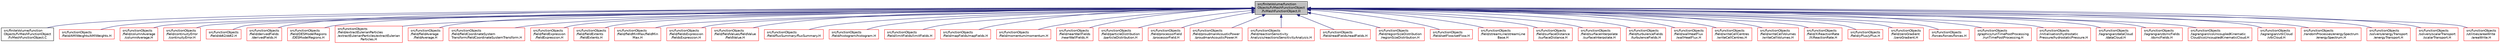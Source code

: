 digraph "src/finiteVolume/functionObjects/fvMeshFunctionObject/fvMeshFunctionObject.H"
{
  bgcolor="transparent";
  edge [fontname="Helvetica",fontsize="10",labelfontname="Helvetica",labelfontsize="10"];
  node [fontname="Helvetica",fontsize="10",shape=record];
  Node1 [label="src/finiteVolume/function\lObjects/fvMeshFunctionObject\l/fvMeshFunctionObject.H",height=0.2,width=0.4,color="black", fillcolor="grey75", style="filled" fontcolor="black"];
  Node1 -> Node2 [dir="back",color="midnightblue",fontsize="10",style="solid",fontname="Helvetica"];
  Node2 [label="src/finiteVolume/function\lObjects/fvMeshFunctionObject\l/fvMeshFunctionObject.C",height=0.2,width=0.4,color="black",URL="$fvMeshFunctionObject_8C.html"];
  Node1 -> Node3 [dir="back",color="midnightblue",fontsize="10",style="solid",fontname="Helvetica"];
  Node3 [label="src/functionObjects\l/field/AMIWeights/AMIWeights.H",height=0.2,width=0.4,color="red",URL="$AMIWeights_8H.html"];
  Node1 -> Node4 [dir="back",color="midnightblue",fontsize="10",style="solid",fontname="Helvetica"];
  Node4 [label="src/functionObjects\l/field/columnAverage\l/columnAverage.H",height=0.2,width=0.4,color="red",URL="$columnAverage_8H.html"];
  Node1 -> Node5 [dir="back",color="midnightblue",fontsize="10",style="solid",fontname="Helvetica"];
  Node5 [label="src/functionObjects\l/field/continuityError\l/continuityError.H",height=0.2,width=0.4,color="red",URL="$continuityError_8H.html"];
  Node1 -> Node6 [dir="back",color="midnightblue",fontsize="10",style="solid",fontname="Helvetica"];
  Node6 [label="src/functionObjects\l/field/ddt2/ddt2.H",height=0.2,width=0.4,color="red",URL="$ddt2_8H.html"];
  Node1 -> Node7 [dir="back",color="midnightblue",fontsize="10",style="solid",fontname="Helvetica"];
  Node7 [label="src/functionObjects\l/field/derivedFields\l/derivedFields.H",height=0.2,width=0.4,color="red",URL="$derivedFields_8H.html"];
  Node1 -> Node8 [dir="back",color="midnightblue",fontsize="10",style="solid",fontname="Helvetica"];
  Node8 [label="src/functionObjects\l/field/DESModelRegions\l/DESModelRegions.H",height=0.2,width=0.4,color="red",URL="$DESModelRegions_8H.html"];
  Node1 -> Node9 [dir="back",color="midnightblue",fontsize="10",style="solid",fontname="Helvetica"];
  Node9 [label="src/functionObjects\l/field/extractEulerianParticles\l/extractEulerianParticles/extractEulerian\lParticles.H",height=0.2,width=0.4,color="red",URL="$extractEulerianParticles_8H.html"];
  Node1 -> Node10 [dir="back",color="midnightblue",fontsize="10",style="solid",fontname="Helvetica"];
  Node10 [label="src/functionObjects\l/field/fieldAverage\l/fieldAverage.H",height=0.2,width=0.4,color="red",URL="$fieldAverage_8H.html"];
  Node1 -> Node11 [dir="back",color="midnightblue",fontsize="10",style="solid",fontname="Helvetica"];
  Node11 [label="src/functionObjects\l/field/fieldCoordinateSystem\lTransform/fieldCoordinateSystemTransform.H",height=0.2,width=0.4,color="red",URL="$fieldCoordinateSystemTransform_8H.html"];
  Node1 -> Node12 [dir="back",color="midnightblue",fontsize="10",style="solid",fontname="Helvetica"];
  Node12 [label="src/functionObjects\l/field/fieldExpression\l/fieldExpression.H",height=0.2,width=0.4,color="red",URL="$fieldExpression_8H.html"];
  Node1 -> Node13 [dir="back",color="midnightblue",fontsize="10",style="solid",fontname="Helvetica"];
  Node13 [label="src/functionObjects\l/field/fieldExtents\l/fieldExtents.H",height=0.2,width=0.4,color="red",URL="$fieldExtents_8H.html"];
  Node1 -> Node14 [dir="back",color="midnightblue",fontsize="10",style="solid",fontname="Helvetica"];
  Node14 [label="src/functionObjects\l/field/fieldMinMax/fieldMin\lMax.H",height=0.2,width=0.4,color="red",URL="$fieldMinMax_8H.html"];
  Node1 -> Node15 [dir="back",color="midnightblue",fontsize="10",style="solid",fontname="Helvetica"];
  Node15 [label="src/functionObjects\l/field/fieldsExpression\l/fieldsExpression.H",height=0.2,width=0.4,color="red",URL="$fieldsExpression_8H.html"];
  Node1 -> Node16 [dir="back",color="midnightblue",fontsize="10",style="solid",fontname="Helvetica"];
  Node16 [label="src/functionObjects\l/field/fieldValues/fieldValue\l/fieldValue.H",height=0.2,width=0.4,color="red",URL="$fieldValue_8H.html"];
  Node1 -> Node17 [dir="back",color="midnightblue",fontsize="10",style="solid",fontname="Helvetica"];
  Node17 [label="src/functionObjects\l/field/fluxSummary/fluxSummary.H",height=0.2,width=0.4,color="red",URL="$fluxSummary_8H.html"];
  Node1 -> Node18 [dir="back",color="midnightblue",fontsize="10",style="solid",fontname="Helvetica"];
  Node18 [label="src/functionObjects\l/field/histogram/histogram.H",height=0.2,width=0.4,color="red",URL="$histogram_8H.html"];
  Node1 -> Node19 [dir="back",color="midnightblue",fontsize="10",style="solid",fontname="Helvetica"];
  Node19 [label="src/functionObjects\l/field/limitFields/limitFields.H",height=0.2,width=0.4,color="red",URL="$limitFields_8H.html"];
  Node1 -> Node20 [dir="back",color="midnightblue",fontsize="10",style="solid",fontname="Helvetica"];
  Node20 [label="src/functionObjects\l/field/mapFields/mapFields.H",height=0.2,width=0.4,color="red",URL="$mapFields_8H.html"];
  Node1 -> Node21 [dir="back",color="midnightblue",fontsize="10",style="solid",fontname="Helvetica"];
  Node21 [label="src/functionObjects\l/field/momentum/momentum.H",height=0.2,width=0.4,color="red",URL="$momentum_8H.html"];
  Node1 -> Node22 [dir="back",color="midnightblue",fontsize="10",style="solid",fontname="Helvetica"];
  Node22 [label="src/functionObjects\l/field/nearWallFields\l/nearWallFields.H",height=0.2,width=0.4,color="red",URL="$nearWallFields_8H.html"];
  Node1 -> Node23 [dir="back",color="midnightblue",fontsize="10",style="solid",fontname="Helvetica"];
  Node23 [label="src/functionObjects\l/field/particleDistribution\l/particleDistribution.H",height=0.2,width=0.4,color="red",URL="$particleDistribution_8H.html"];
  Node1 -> Node24 [dir="back",color="midnightblue",fontsize="10",style="solid",fontname="Helvetica"];
  Node24 [label="src/functionObjects\l/field/processorField\l/processorField.H",height=0.2,width=0.4,color="red",URL="$processorField_8H.html"];
  Node1 -> Node25 [dir="back",color="midnightblue",fontsize="10",style="solid",fontname="Helvetica"];
  Node25 [label="src/functionObjects\l/field/proudmanAcousticPower\l/proudmanAcousticPower.H",height=0.2,width=0.4,color="red",URL="$proudmanAcousticPower_8H.html"];
  Node1 -> Node26 [dir="back",color="midnightblue",fontsize="10",style="solid",fontname="Helvetica"];
  Node26 [label="src/functionObjects\l/field/reactionSensitivity\lAnalysis/reactionsSensitivityAnalysis.H",height=0.2,width=0.4,color="red",URL="$reactionsSensitivityAnalysis_8H.html"];
  Node1 -> Node27 [dir="back",color="midnightblue",fontsize="10",style="solid",fontname="Helvetica"];
  Node27 [label="src/functionObjects\l/field/readFields/readFields.H",height=0.2,width=0.4,color="red",URL="$src_2functionObjects_2field_2readFields_2readFields_8H.html"];
  Node1 -> Node28 [dir="back",color="midnightblue",fontsize="10",style="solid",fontname="Helvetica"];
  Node28 [label="src/functionObjects\l/field/regionSizeDistribution\l/regionSizeDistribution.H",height=0.2,width=0.4,color="red",URL="$regionSizeDistribution_8H.html"];
  Node1 -> Node29 [dir="back",color="midnightblue",fontsize="10",style="solid",fontname="Helvetica"];
  Node29 [label="src/functionObjects\l/field/setFlow/setFlow.H",height=0.2,width=0.4,color="red",URL="$setFlow_8H.html"];
  Node1 -> Node30 [dir="back",color="midnightblue",fontsize="10",style="solid",fontname="Helvetica"];
  Node30 [label="src/functionObjects\l/field/streamLine/streamLine\lBase.H",height=0.2,width=0.4,color="red",URL="$streamLineBase_8H.html"];
  Node1 -> Node31 [dir="back",color="midnightblue",fontsize="10",style="solid",fontname="Helvetica"];
  Node31 [label="src/functionObjects\l/field/surfaceDistance\l/surfaceDistance.H",height=0.2,width=0.4,color="red",URL="$surfaceDistance_8H.html"];
  Node1 -> Node32 [dir="back",color="midnightblue",fontsize="10",style="solid",fontname="Helvetica"];
  Node32 [label="src/functionObjects\l/field/surfaceInterpolate\l/surfaceInterpolate.H",height=0.2,width=0.4,color="red",URL="$functionObjects_2field_2surfaceInterpolate_2surfaceInterpolate_8H.html"];
  Node1 -> Node33 [dir="back",color="midnightblue",fontsize="10",style="solid",fontname="Helvetica"];
  Node33 [label="src/functionObjects\l/field/turbulenceFields\l/turbulenceFields.H",height=0.2,width=0.4,color="red",URL="$turbulenceFields_8H.html"];
  Node1 -> Node34 [dir="back",color="midnightblue",fontsize="10",style="solid",fontname="Helvetica"];
  Node34 [label="src/functionObjects\l/field/wallHeatFlux\l/wallHeatFlux.H",height=0.2,width=0.4,color="red",URL="$wallHeatFlux_8H.html"];
  Node1 -> Node35 [dir="back",color="midnightblue",fontsize="10",style="solid",fontname="Helvetica"];
  Node35 [label="src/functionObjects\l/field/writeCellCentres\l/writeCellCentres.H",height=0.2,width=0.4,color="red",URL="$writeCellCentres_8H.html"];
  Node1 -> Node36 [dir="back",color="midnightblue",fontsize="10",style="solid",fontname="Helvetica"];
  Node36 [label="src/functionObjects\l/field/writeCellVolumes\l/writeCellVolumes.H",height=0.2,width=0.4,color="red",URL="$writeCellVolumes_8H.html"];
  Node1 -> Node37 [dir="back",color="midnightblue",fontsize="10",style="solid",fontname="Helvetica"];
  Node37 [label="src/functionObjects\l/field/XiReactionRate\l/XiReactionRate.H",height=0.2,width=0.4,color="red",URL="$XiReactionRate_8H.html"];
  Node1 -> Node38 [dir="back",color="midnightblue",fontsize="10",style="solid",fontname="Helvetica"];
  Node38 [label="src/functionObjects\l/field/yPlus/yPlus.H",height=0.2,width=0.4,color="red",URL="$yPlus_8H.html"];
  Node1 -> Node39 [dir="back",color="midnightblue",fontsize="10",style="solid",fontname="Helvetica"];
  Node39 [label="src/functionObjects\l/field/zeroGradient\l/zeroGradient.H",height=0.2,width=0.4,color="red",URL="$zeroGradient_8H.html"];
  Node1 -> Node40 [dir="back",color="midnightblue",fontsize="10",style="solid",fontname="Helvetica"];
  Node40 [label="src/functionObjects\l/forces/forces/forces.H",height=0.2,width=0.4,color="red",URL="$forces_8H.html"];
  Node1 -> Node41 [dir="back",color="midnightblue",fontsize="10",style="solid",fontname="Helvetica"];
  Node41 [label="src/functionObjects\l/graphics/runTimePostProcessing\l/runTimePostProcessing.H",height=0.2,width=0.4,color="red",URL="$runTimePostProcessing_8H.html"];
  Node1 -> Node42 [dir="back",color="midnightblue",fontsize="10",style="solid",fontname="Helvetica"];
  Node42 [label="src/functionObjects\l/initialisation/hydrostatic\lPressure/hydrostaticPressure.H",height=0.2,width=0.4,color="red",URL="$hydrostaticPressure_8H.html"];
  Node1 -> Node43 [dir="back",color="midnightblue",fontsize="10",style="solid",fontname="Helvetica"];
  Node43 [label="src/functionObjects\l/lagrangian/dataCloud\l/dataCloud.H",height=0.2,width=0.4,color="red",URL="$dataCloud_8H.html"];
  Node1 -> Node44 [dir="back",color="midnightblue",fontsize="10",style="solid",fontname="Helvetica"];
  Node44 [label="src/functionObjects\l/lagrangian/dsmcFields\l/dsmcFields.H",height=0.2,width=0.4,color="red",URL="$dsmcFields_8H.html"];
  Node1 -> Node45 [dir="back",color="midnightblue",fontsize="10",style="solid",fontname="Helvetica"];
  Node45 [label="src/functionObjects\l/lagrangian/icoUncoupledKinematic\lCloud/icoUncoupledKinematicCloud.H",height=0.2,width=0.4,color="red",URL="$icoUncoupledKinematicCloud_8H.html"];
  Node1 -> Node46 [dir="back",color="midnightblue",fontsize="10",style="solid",fontname="Helvetica"];
  Node46 [label="src/functionObjects\l/lagrangian/vtkCloud\l/vtkCloud.H",height=0.2,width=0.4,color="red",URL="$vtkCloud_8H.html"];
  Node1 -> Node47 [dir="back",color="midnightblue",fontsize="10",style="solid",fontname="Helvetica"];
  Node47 [label="src/functionObjects\l/randomProcesses/energySpectrum\l/energySpectrum.H",height=0.2,width=0.4,color="red",URL="$energySpectrum_8H.html"];
  Node1 -> Node48 [dir="back",color="midnightblue",fontsize="10",style="solid",fontname="Helvetica"];
  Node48 [label="src/functionObjects\l/solvers/energyTransport\l/energyTransport.H",height=0.2,width=0.4,color="red",URL="$energyTransport_8H.html"];
  Node1 -> Node49 [dir="back",color="midnightblue",fontsize="10",style="solid",fontname="Helvetica"];
  Node49 [label="src/functionObjects\l/solvers/scalarTransport\l/scalarTransport.H",height=0.2,width=0.4,color="red",URL="$scalarTransport_8H.html"];
  Node1 -> Node50 [dir="back",color="midnightblue",fontsize="10",style="solid",fontname="Helvetica"];
  Node50 [label="src/functionObjects\l/utilities/areaWrite\l/areaWrite.H",height=0.2,width=0.4,color="red",URL="$areaWrite_8H.html"];
}
